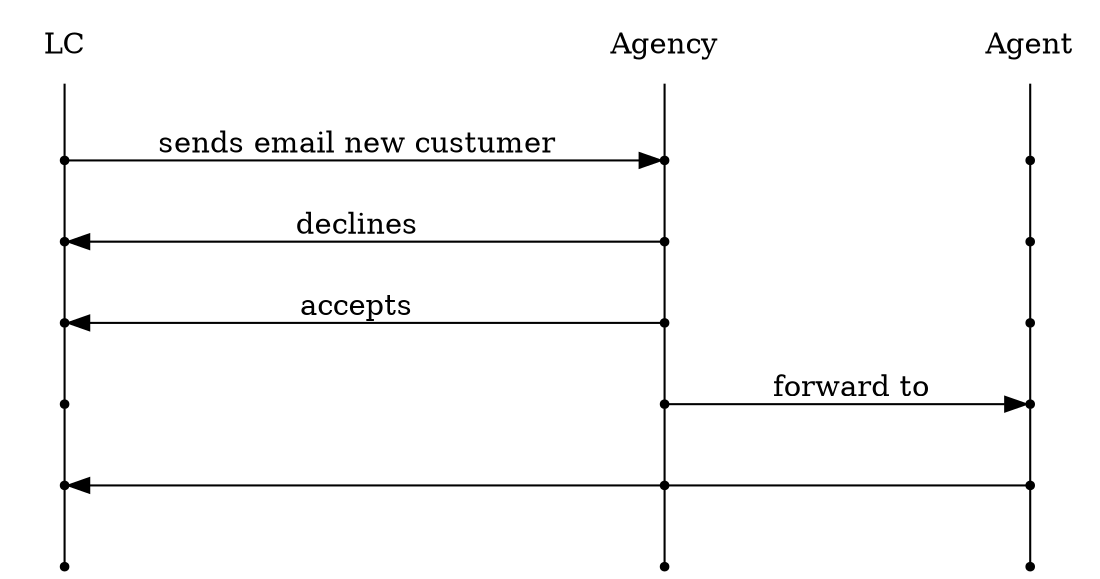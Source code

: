 digraph G {
 rankdir="LR";
 node[shape="point"];
 edge[arrowhead="none"]


 {
   rank="same";
   LC[shape="plaintext"]
   LC -> step00 -> step01 -> step02 -> step03 -> step04 -> step05;
 }

 {
   rank="same";
   Agency[shape="plaintext"]
   Agency -> step10 -> step11 -> step12 -> step13 -> step14 -> step15;
 }

 {
   rank="same";
   Agent[shape="plaintext"]
   Agent -> step20 -> step21 -> step22 -> step23 -> step24 -> step25;
 }

 step00 -> step10 [label="sends email new custumer", arrowhead="normal"];
 step11 -> step01 [label="declines", arrowhead="normal"];
 step12 -> step02 [label="accepts", arrowhead="normal"];
 step13 -> step23 [label="forward to", arrowhead="normal"];
 step24 -> step14;
 step14 -> step04 [arrowhead="normal"];
}

